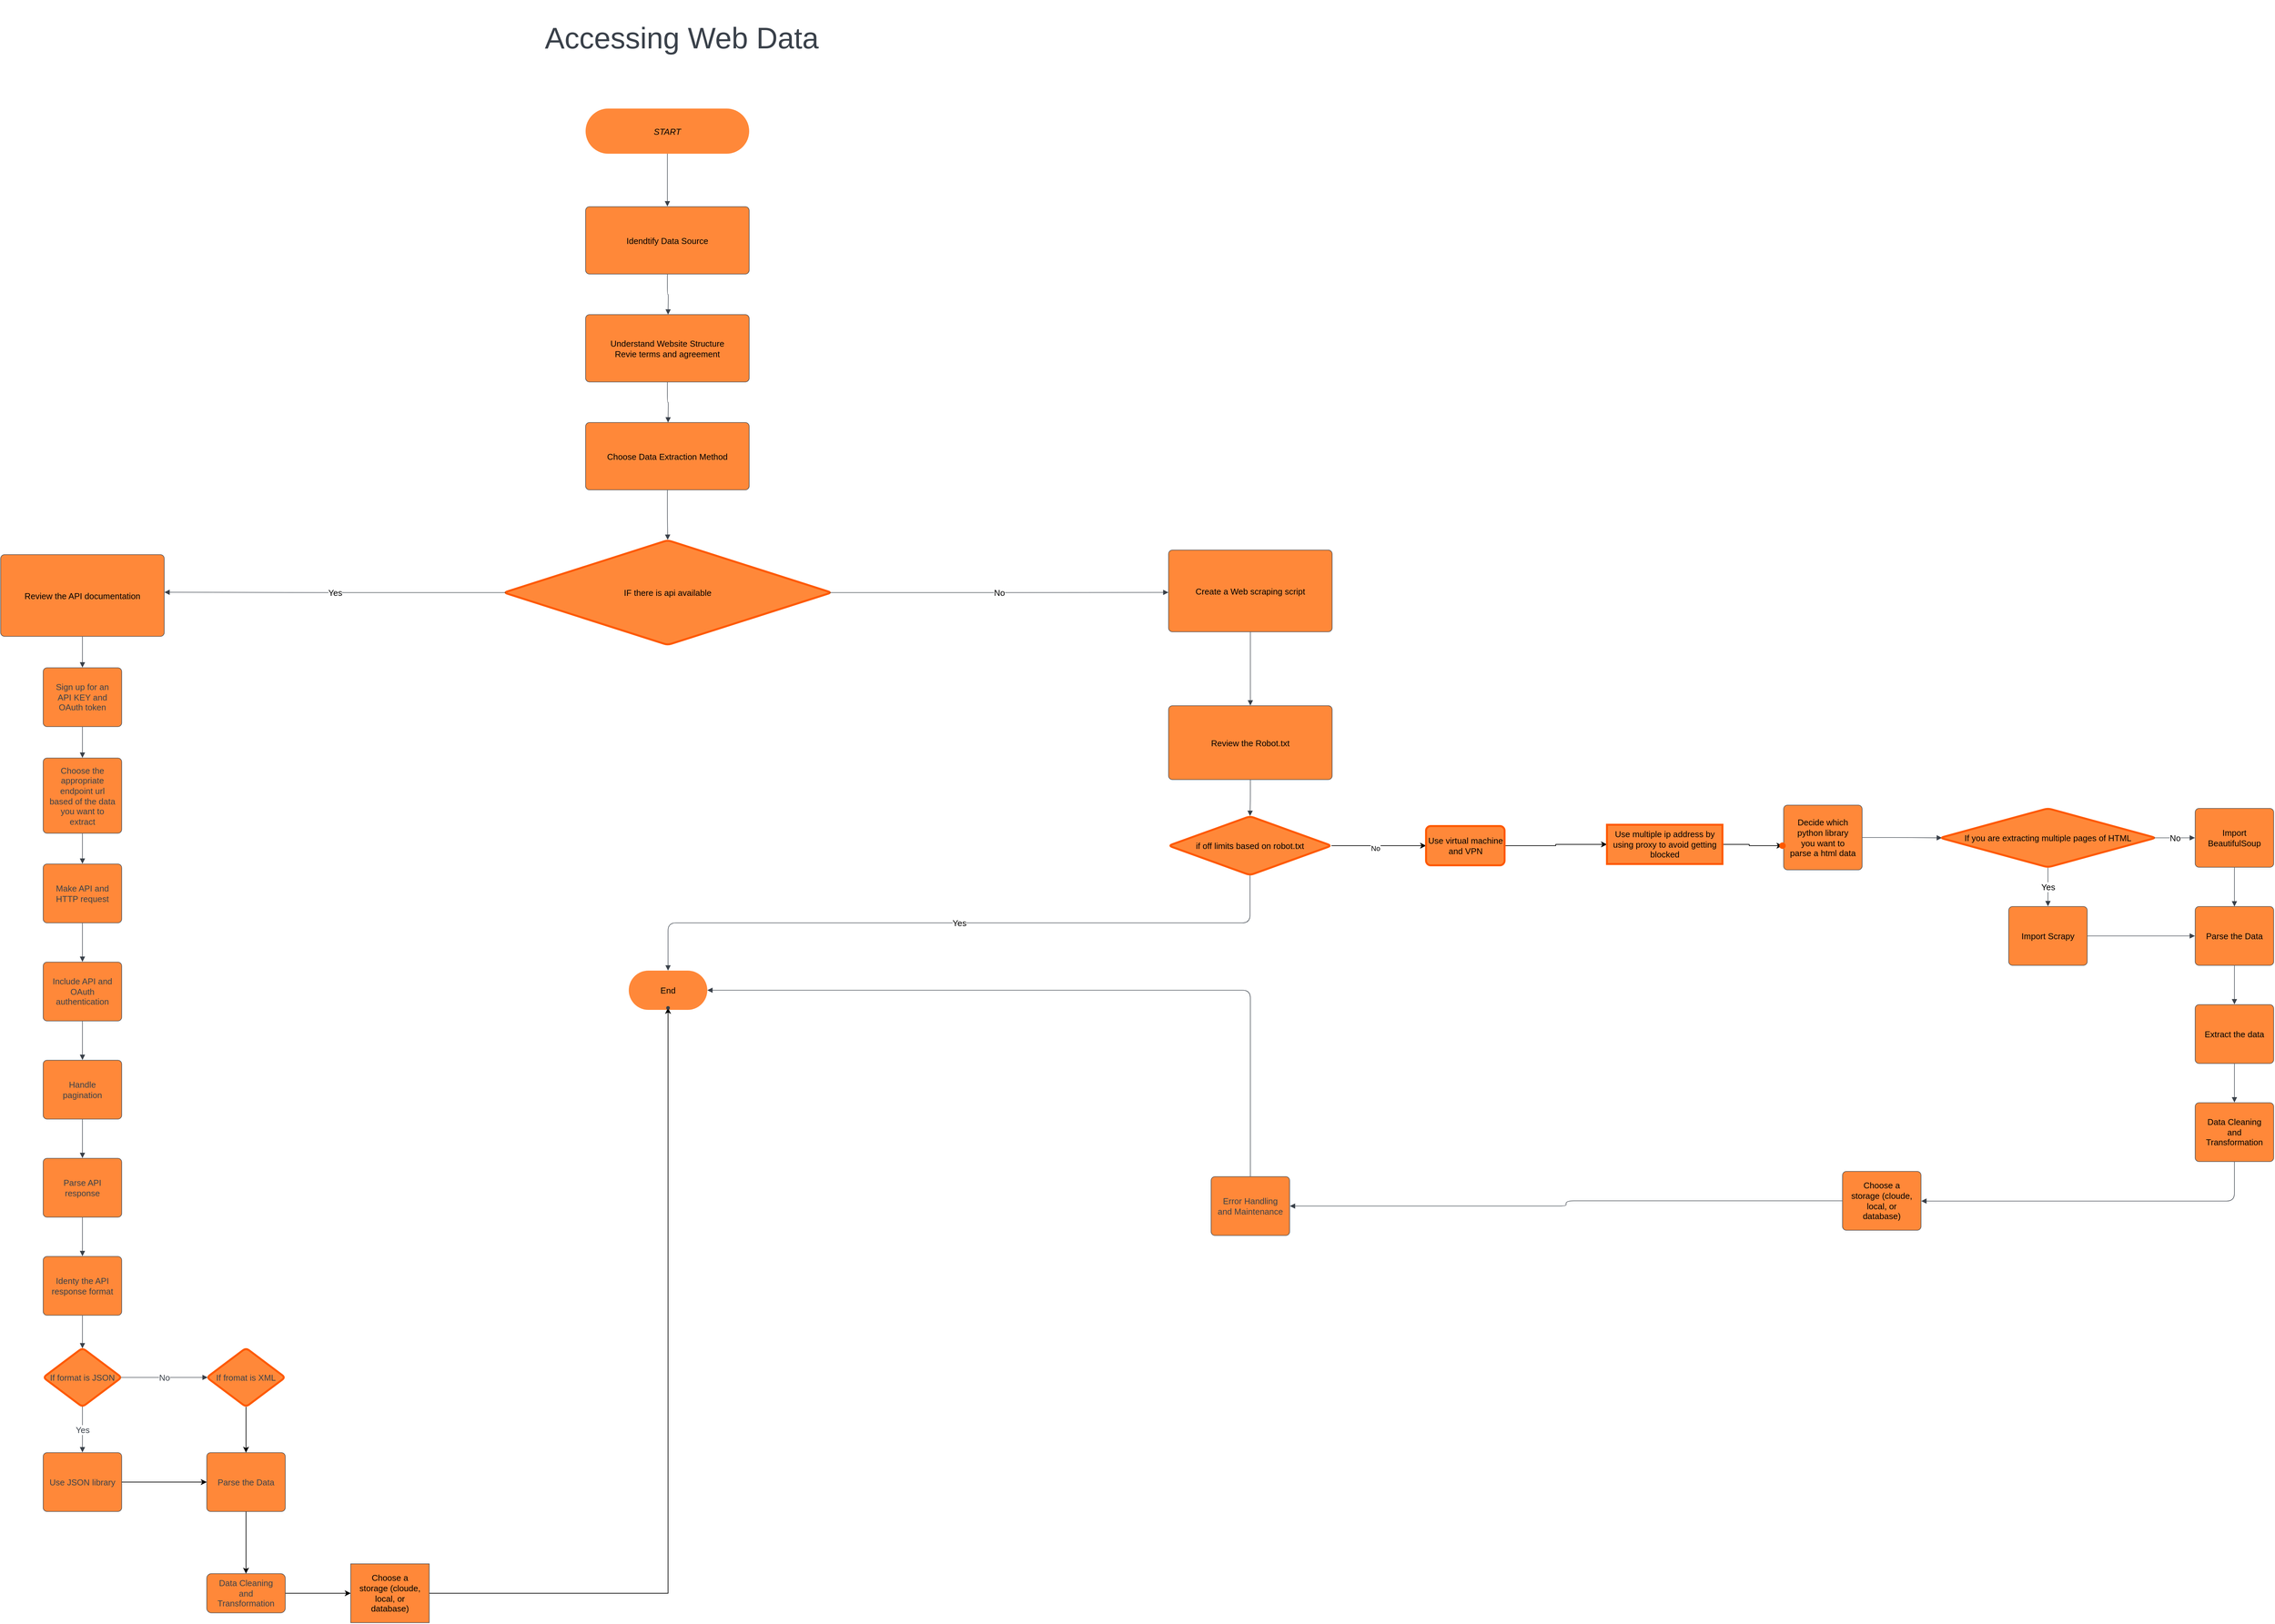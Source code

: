 <mxfile version="21.8.0" type="github">
  <diagram id="C5RBs43oDa-KdzZeNtuy" name="Page-1">
    <mxGraphModel dx="1192" dy="1054" grid="1" gridSize="10" guides="1" tooltips="1" connect="1" arrows="1" fold="1" page="1" pageScale="1" pageWidth="827" pageHeight="1169" math="0" shadow="0">
      <root>
        <mxCell id="WIyWlLk6GJQsqaUBKTNV-0" />
        <mxCell id="WIyWlLk6GJQsqaUBKTNV-1" parent="WIyWlLk6GJQsqaUBKTNV-0" />
        <mxCell id="YPAJ00U5DC5yymNkdexC-0" value="START" style="html=1;overflow=block;blockSpacing=1;whiteSpace=wrap;rounded=1;arcSize=50;fontSize=13;fontStyle=2;spacing=3.8;strokeOpacity=0;fillOpacity=100;fillColor=#ff8839;strokeWidth=0.8;lucidId=UD4v-y-CVdWv;" parent="WIyWlLk6GJQsqaUBKTNV-1" vertex="1">
          <mxGeometry x="2259" y="255" width="250" height="69" as="geometry" />
        </mxCell>
        <mxCell id="YPAJ00U5DC5yymNkdexC-1" value="IF there is api available" style="html=1;overflow=block;blockSpacing=1;whiteSpace=wrap;rhombus;fontSize=13;spacing=3.8;strokeColor=#fe5900;strokeOpacity=100;fillOpacity=100;rounded=1;absoluteArcSize=1;arcSize=12;fillColor=#ff8839;strokeWidth=3;lucidId=UD4vok0N7bXP;" parent="WIyWlLk6GJQsqaUBKTNV-1" vertex="1">
          <mxGeometry x="2134" y="915" width="501" height="160" as="geometry" />
        </mxCell>
        <mxCell id="YPAJ00U5DC5yymNkdexC-2" value="Review the API documentation" style="html=1;overflow=block;blockSpacing=1;whiteSpace=wrap;fontSize=13;align=center;spacing=9;strokeColor=#3a414a;strokeOpacity=100;fillOpacity=100;rounded=1;absoluteArcSize=1;arcSize=12;fillColor=#ff8839;strokeWidth=0.8;lucidId=UD4vnY-pEM6R;" parent="WIyWlLk6GJQsqaUBKTNV-1" vertex="1">
          <mxGeometry x="1365" y="937" width="250" height="125" as="geometry" />
        </mxCell>
        <mxCell id="YPAJ00U5DC5yymNkdexC-3" value="Review the Robot.txt" style="html=1;overflow=block;blockSpacing=1;whiteSpace=wrap;fontSize=13;align=center;spacing=9;strokeColor=#3a414a;strokeOpacity=100;fillOpacity=100;rounded=1;absoluteArcSize=1;arcSize=12;fillColor=#ff8839;strokeWidth=0.8;lucidId=UD4vlcaGc1t.;" parent="WIyWlLk6GJQsqaUBKTNV-1" vertex="1">
          <mxGeometry x="3150" y="1168" width="250" height="113" as="geometry" />
        </mxCell>
        <mxCell id="YPAJ00U5DC5yymNkdexC-4" value="Idendtify Data Source" style="html=1;overflow=block;blockSpacing=1;whiteSpace=wrap;fontSize=13;align=center;spacing=9;strokeColor=#3a414a;strokeOpacity=100;fillOpacity=100;rounded=1;absoluteArcSize=1;arcSize=12;fillColor=#ff8839;strokeWidth=0.8;lucidId=UD4vNZOyJ50J;" parent="WIyWlLk6GJQsqaUBKTNV-1" vertex="1">
          <mxGeometry x="2259" y="405" width="250" height="103" as="geometry" />
        </mxCell>
        <mxCell id="YPAJ00U5DC5yymNkdexC-5" value="" style="html=1;jettySize=18;whiteSpace=wrap;fontSize=13;strokeColor=#3a414a;strokeOpacity=100;strokeWidth=0.8;rounded=1;arcSize=24;edgeStyle=orthogonalEdgeStyle;startArrow=none;endArrow=block;endFill=1;exitX=0.5;exitY=1.004;exitPerimeter=0;lucidId=cM4vn01z1tLj;" parent="WIyWlLk6GJQsqaUBKTNV-1" source="YPAJ00U5DC5yymNkdexC-4" edge="1">
          <mxGeometry width="100" height="100" relative="1" as="geometry">
            <Array as="points" />
            <mxPoint x="2385" y="570" as="targetPoint" />
          </mxGeometry>
        </mxCell>
        <mxCell id="YPAJ00U5DC5yymNkdexC-6" value="Understand Website Structure&#xa;Revie terms and agreement" style="html=1;overflow=block;blockSpacing=1;whiteSpace=wrap;fontSize=13;align=center;spacing=9;strokeColor=#3a414a;strokeOpacity=100;fillOpacity=100;rounded=1;absoluteArcSize=1;arcSize=12;fillColor=#ff8839;strokeWidth=0.8;lucidId=rM4vN8dhTOsf;" parent="WIyWlLk6GJQsqaUBKTNV-1" vertex="1">
          <mxGeometry x="2259" y="570" width="250" height="103" as="geometry" />
        </mxCell>
        <mxCell id="YPAJ00U5DC5yymNkdexC-7" value="Choose Data Extraction Method" style="html=1;overflow=block;blockSpacing=1;whiteSpace=wrap;fontSize=13;align=center;spacing=9;strokeColor=#3a414a;strokeOpacity=100;fillOpacity=100;rounded=1;absoluteArcSize=1;arcSize=12;fillColor=#ff8839;strokeWidth=0.8;lucidId=8M4vth41n87X;" parent="WIyWlLk6GJQsqaUBKTNV-1" vertex="1">
          <mxGeometry x="2259" y="735" width="250" height="103" as="geometry" />
        </mxCell>
        <mxCell id="YPAJ00U5DC5yymNkdexC-8" value="" style="html=1;jettySize=18;whiteSpace=wrap;fontSize=13;strokeColor=#3a414a;strokeOpacity=100;strokeWidth=0.8;rounded=1;arcSize=24;edgeStyle=orthogonalEdgeStyle;startArrow=none;endArrow=block;endFill=1;exitX=0.5;exitY=1.004;exitPerimeter=0;lucidId=.M4vBnP4d3O8;" parent="WIyWlLk6GJQsqaUBKTNV-1" source="YPAJ00U5DC5yymNkdexC-6" edge="1">
          <mxGeometry width="100" height="100" relative="1" as="geometry">
            <Array as="points" />
            <mxPoint x="2385" y="735" as="targetPoint" />
          </mxGeometry>
        </mxCell>
        <mxCell id="YPAJ00U5DC5yymNkdexC-9" value="" style="html=1;jettySize=18;whiteSpace=wrap;fontSize=13;strokeColor=#3a414a;strokeOpacity=100;strokeWidth=0.8;rounded=1;arcSize=24;edgeStyle=orthogonalEdgeStyle;startArrow=none;endArrow=block;endFill=1;exitX=0.5;exitY=1.004;exitPerimeter=0;entryX=0.5;entryY=-0.004;entryPerimeter=0;lucidId=iO4vJHimhX0_;" parent="WIyWlLk6GJQsqaUBKTNV-1" source="YPAJ00U5DC5yymNkdexC-7" target="YPAJ00U5DC5yymNkdexC-1" edge="1">
          <mxGeometry width="100" height="100" relative="1" as="geometry">
            <Array as="points" />
          </mxGeometry>
        </mxCell>
        <mxCell id="YPAJ00U5DC5yymNkdexC-10" value="" style="html=1;jettySize=18;whiteSpace=wrap;fontSize=13;align=center;strokeColor=#3a414a;strokeOpacity=100;strokeWidth=0.8;rounded=1;arcSize=24;edgeStyle=orthogonalEdgeStyle;startArrow=none;endArrow=block;endFill=1;exitX=0.006;exitY=0.5;exitPerimeter=0;entryX=1.001;entryY=0.46;entryPerimeter=0;lucidId=oO4vOb-GPCb1;" parent="WIyWlLk6GJQsqaUBKTNV-1" source="YPAJ00U5DC5yymNkdexC-1" target="YPAJ00U5DC5yymNkdexC-2" edge="1">
          <mxGeometry width="100" height="100" relative="1" as="geometry">
            <Array as="points" />
          </mxGeometry>
        </mxCell>
        <mxCell id="YPAJ00U5DC5yymNkdexC-11" value="Yes" style="text;html=1;resizable=0;labelBackgroundColor=default;align=center;verticalAlign=middle;fontSize=13;" parent="YPAJ00U5DC5yymNkdexC-10" vertex="1">
          <mxGeometry relative="1" as="geometry" />
        </mxCell>
        <mxCell id="YPAJ00U5DC5yymNkdexC-12" value="Create a Web scraping script " style="html=1;overflow=block;blockSpacing=1;whiteSpace=wrap;fontSize=13;align=center;spacing=9;strokeColor=#3a414a;strokeOpacity=100;fillOpacity=100;rounded=1;absoluteArcSize=1;arcSize=12;fillColor=#ff8839;strokeWidth=0.8;lucidId=tQ4vTZhaL8Jm;" parent="WIyWlLk6GJQsqaUBKTNV-1" vertex="1">
          <mxGeometry x="3150" y="930" width="250" height="125" as="geometry" />
        </mxCell>
        <mxCell id="YPAJ00U5DC5yymNkdexC-13" value="" style="html=1;jettySize=18;whiteSpace=wrap;fontSize=13;align=center;strokeColor=#3a414a;strokeOpacity=100;strokeWidth=0.8;rounded=1;arcSize=24;edgeStyle=orthogonalEdgeStyle;startArrow=none;endArrow=block;endFill=1;exitX=0.994;exitY=0.5;exitPerimeter=0;entryX=-0.001;entryY=0.518;entryPerimeter=0;lucidId=wQ4vWZV5P_AP;" parent="WIyWlLk6GJQsqaUBKTNV-1" source="YPAJ00U5DC5yymNkdexC-1" target="YPAJ00U5DC5yymNkdexC-12" edge="1">
          <mxGeometry width="100" height="100" relative="1" as="geometry">
            <Array as="points" />
          </mxGeometry>
        </mxCell>
        <mxCell id="YPAJ00U5DC5yymNkdexC-14" value="No" style="text;html=1;resizable=0;labelBackgroundColor=default;align=center;verticalAlign=middle;fontSize=13;" parent="YPAJ00U5DC5yymNkdexC-13" vertex="1">
          <mxGeometry relative="1" as="geometry" />
        </mxCell>
        <mxCell id="YPAJ00U5DC5yymNkdexC-15" value="" style="html=1;jettySize=18;whiteSpace=wrap;fontSize=13;strokeColor=#3a414a;strokeOpacity=100;strokeWidth=0.8;rounded=1;arcSize=24;edgeStyle=orthogonalEdgeStyle;startArrow=none;endArrow=block;endFill=1;exitX=0.5;exitY=1.003;exitPerimeter=0;entryX=0.5;entryY=-0.003;entryPerimeter=0;lucidId=cX4vEydhsOwJ;" parent="WIyWlLk6GJQsqaUBKTNV-1" source="YPAJ00U5DC5yymNkdexC-12" target="YPAJ00U5DC5yymNkdexC-3" edge="1">
          <mxGeometry width="100" height="100" relative="1" as="geometry">
            <Array as="points" />
          </mxGeometry>
        </mxCell>
        <mxCell id="YPAJ00U5DC5yymNkdexC-16" value="" style="html=1;jettySize=18;whiteSpace=wrap;fontSize=13;strokeColor=#3a414a;strokeOpacity=100;strokeWidth=0.8;rounded=1;arcSize=24;edgeStyle=orthogonalEdgeStyle;startArrow=none;endArrow=block;endFill=1;exitX=0.5;exitY=1.003;exitPerimeter=0;entryX=0.5;entryY=-0.005;entryPerimeter=0;lucidId=lX4v.-wuGCIn;" parent="WIyWlLk6GJQsqaUBKTNV-1" source="YPAJ00U5DC5yymNkdexC-3" target="YPAJ00U5DC5yymNkdexC-17" edge="1">
          <mxGeometry width="100" height="100" relative="1" as="geometry">
            <Array as="points" />
          </mxGeometry>
        </mxCell>
        <mxCell id="nQDcOvDF0WUvTMdatSPh-1" value="" style="edgeStyle=orthogonalEdgeStyle;rounded=0;orthogonalLoop=1;jettySize=auto;html=1;" edge="1" parent="WIyWlLk6GJQsqaUBKTNV-1" source="YPAJ00U5DC5yymNkdexC-17" target="nQDcOvDF0WUvTMdatSPh-0">
          <mxGeometry relative="1" as="geometry" />
        </mxCell>
        <mxCell id="nQDcOvDF0WUvTMdatSPh-2" value="No" style="edgeLabel;html=1;align=center;verticalAlign=middle;resizable=0;points=[];" vertex="1" connectable="0" parent="nQDcOvDF0WUvTMdatSPh-1">
          <mxGeometry x="-0.058" y="-4" relative="1" as="geometry">
            <mxPoint x="-1" as="offset" />
          </mxGeometry>
        </mxCell>
        <mxCell id="YPAJ00U5DC5yymNkdexC-17" value="if off limits based on robot.txt" style="html=1;overflow=block;blockSpacing=1;whiteSpace=wrap;rhombus;fontSize=13;align=center;spacing=3.8;strokeColor=#fe5900;strokeOpacity=100;fillOpacity=100;rounded=1;absoluteArcSize=1;arcSize=12;fillColor=#ff8839;strokeWidth=3;lucidId=nX4vnV2R9Nqh;" parent="WIyWlLk6GJQsqaUBKTNV-1" vertex="1">
          <mxGeometry x="3150" y="1337" width="249" height="90" as="geometry" />
        </mxCell>
        <mxCell id="YPAJ00U5DC5yymNkdexC-18" value="" style="html=1;jettySize=18;whiteSpace=wrap;fontSize=13;align=center;strokeColor=#3a414a;strokeOpacity=100;strokeWidth=0.8;rounded=1;arcSize=24;edgeStyle=orthogonalEdgeStyle;startArrow=none;endArrow=block;endFill=1;exitX=0.5;exitY=1.005;exitPerimeter=0;entryX=0.5;entryY=0;entryPerimeter=0;lucidId=hY4vcKvLDwDS;" parent="WIyWlLk6GJQsqaUBKTNV-1" source="YPAJ00U5DC5yymNkdexC-17" target="YPAJ00U5DC5yymNkdexC-20" edge="1">
          <mxGeometry width="100" height="100" relative="1" as="geometry">
            <Array as="points" />
          </mxGeometry>
        </mxCell>
        <mxCell id="YPAJ00U5DC5yymNkdexC-19" value="Yes" style="text;html=1;resizable=0;labelBackgroundColor=default;align=center;verticalAlign=middle;fontSize=13;" parent="YPAJ00U5DC5yymNkdexC-18" vertex="1">
          <mxGeometry relative="1" as="geometry" />
        </mxCell>
        <mxCell id="YPAJ00U5DC5yymNkdexC-20" value="End" style="html=1;overflow=block;blockSpacing=1;whiteSpace=wrap;rounded=1;arcSize=50;fontSize=13;align=center;spacing=3.8;strokeOpacity=0;fillOpacity=100;fillColor=#ff8839;strokeWidth=0.8;lucidId=jY4vwtdOwZZj;" parent="WIyWlLk6GJQsqaUBKTNV-1" vertex="1">
          <mxGeometry x="2325" y="1573" width="120" height="60" as="geometry" />
        </mxCell>
        <mxCell id="YPAJ00U5DC5yymNkdexC-21" value="" style="html=1;jettySize=18;whiteSpace=wrap;fontSize=13;strokeColor=#3a414a;strokeOpacity=100;strokeWidth=0.8;rounded=1;arcSize=24;edgeStyle=orthogonalEdgeStyle;startArrow=none;endArrow=block;endFill=1;exitX=0.5;exitY=1;exitPerimeter=0;entryX=0.5;entryY=-0.004;entryPerimeter=0;lucidId=vY4v.RE2mQxG;" parent="WIyWlLk6GJQsqaUBKTNV-1" source="YPAJ00U5DC5yymNkdexC-0" target="YPAJ00U5DC5yymNkdexC-4" edge="1">
          <mxGeometry width="100" height="100" relative="1" as="geometry">
            <Array as="points" />
          </mxGeometry>
        </mxCell>
        <mxCell id="YPAJ00U5DC5yymNkdexC-24" value="Decide which python library you want to parse a html data" style="html=1;overflow=block;blockSpacing=1;whiteSpace=wrap;fontSize=13;align=center;spacing=9;strokeColor=#3a414a;strokeOpacity=100;fillOpacity=100;rounded=1;absoluteArcSize=1;arcSize=12;fillColor=#ff8839;strokeWidth=0.8;lucidId=FY4vSTdA6ev-;" parent="WIyWlLk6GJQsqaUBKTNV-1" vertex="1">
          <mxGeometry x="4090" y="1320" width="120" height="99" as="geometry" />
        </mxCell>
        <mxCell id="YPAJ00U5DC5yymNkdexC-25" value="" style="html=1;jettySize=18;whiteSpace=wrap;fontSize=13;strokeColor=#3a414a;strokeOpacity=100;strokeWidth=0.8;rounded=1;arcSize=24;edgeStyle=orthogonalEdgeStyle;startArrow=none;endArrow=block;endFill=1;exitX=1.003;exitY=0.5;exitPerimeter=0;entryX=0.009;entryY=0.5;entryPerimeter=0;lucidId=qZ4v9EPg7QoY;" parent="WIyWlLk6GJQsqaUBKTNV-1" source="YPAJ00U5DC5yymNkdexC-24" target="YPAJ00U5DC5yymNkdexC-26" edge="1">
          <mxGeometry width="100" height="100" relative="1" as="geometry">
            <Array as="points" />
          </mxGeometry>
        </mxCell>
        <mxCell id="YPAJ00U5DC5yymNkdexC-26" value="If you are extracting multiple pages of HTML" style="html=1;overflow=block;blockSpacing=1;whiteSpace=wrap;rhombus;fontSize=13;align=center;spacing=3.8;strokeColor=#fe5900;strokeOpacity=100;fillOpacity=100;rounded=1;absoluteArcSize=1;arcSize=12;fillColor=#ff8839;strokeWidth=3;lucidId=rZ4vFn00Kfkx;" parent="WIyWlLk6GJQsqaUBKTNV-1" vertex="1">
          <mxGeometry x="4329" y="1325" width="330" height="90" as="geometry" />
        </mxCell>
        <mxCell id="YPAJ00U5DC5yymNkdexC-27" value="" style="html=1;jettySize=18;whiteSpace=wrap;fontSize=13;align=center;strokeColor=#3a414a;strokeOpacity=100;strokeWidth=0.8;rounded=1;arcSize=24;edgeStyle=orthogonalEdgeStyle;startArrow=none;endArrow=block;endFill=1;exitX=0.5;exitY=1.008;exitPerimeter=0;entryX=0.5;entryY=-0.004;entryPerimeter=0;lucidId=v04v.lfmd3V-;" parent="WIyWlLk6GJQsqaUBKTNV-1" source="YPAJ00U5DC5yymNkdexC-26" target="YPAJ00U5DC5yymNkdexC-29" edge="1">
          <mxGeometry width="100" height="100" relative="1" as="geometry">
            <Array as="points" />
          </mxGeometry>
        </mxCell>
        <mxCell id="YPAJ00U5DC5yymNkdexC-28" value="Yes" style="text;html=1;resizable=0;labelBackgroundColor=default;align=center;verticalAlign=middle;fontSize=13;" parent="YPAJ00U5DC5yymNkdexC-27" vertex="1">
          <mxGeometry relative="1" as="geometry" />
        </mxCell>
        <mxCell id="YPAJ00U5DC5yymNkdexC-29" value="Import Scrapy" style="html=1;overflow=block;blockSpacing=1;whiteSpace=wrap;fontSize=13;align=center;spacing=9;strokeColor=#3a414a;strokeOpacity=100;fillOpacity=100;rounded=1;absoluteArcSize=1;arcSize=12;fillColor=#ff8839;strokeWidth=0.8;lucidId=w04vnt28cbo9;" parent="WIyWlLk6GJQsqaUBKTNV-1" vertex="1">
          <mxGeometry x="4434" y="1475" width="120" height="90" as="geometry" />
        </mxCell>
        <mxCell id="YPAJ00U5DC5yymNkdexC-30" value="" style="html=1;jettySize=18;whiteSpace=wrap;fontSize=13;align=center;strokeColor=#3a414a;strokeOpacity=100;strokeWidth=0.8;rounded=1;arcSize=24;edgeStyle=orthogonalEdgeStyle;startArrow=none;endArrow=block;endFill=1;exitX=0.991;exitY=0.5;exitPerimeter=0;entryX=-0.003;entryY=0.5;entryPerimeter=0;lucidId=E04vvI1ZSFrB;" parent="WIyWlLk6GJQsqaUBKTNV-1" source="YPAJ00U5DC5yymNkdexC-26" target="YPAJ00U5DC5yymNkdexC-32" edge="1">
          <mxGeometry width="100" height="100" relative="1" as="geometry">
            <Array as="points" />
          </mxGeometry>
        </mxCell>
        <mxCell id="YPAJ00U5DC5yymNkdexC-31" value="No" style="text;html=1;resizable=0;labelBackgroundColor=default;align=center;verticalAlign=middle;fontSize=13;" parent="YPAJ00U5DC5yymNkdexC-30" vertex="1">
          <mxGeometry relative="1" as="geometry" />
        </mxCell>
        <mxCell id="YPAJ00U5DC5yymNkdexC-32" value="Import BeautifulSoup" style="html=1;overflow=block;blockSpacing=1;whiteSpace=wrap;fontSize=13;align=center;spacing=9;strokeColor=#3a414a;strokeOpacity=100;fillOpacity=100;rounded=1;absoluteArcSize=1;arcSize=12;fillColor=#ff8839;strokeWidth=0.8;lucidId=F04vUWnyrBPS;" parent="WIyWlLk6GJQsqaUBKTNV-1" vertex="1">
          <mxGeometry x="4719" y="1325" width="120" height="90" as="geometry" />
        </mxCell>
        <mxCell id="YPAJ00U5DC5yymNkdexC-33" value="" style="html=1;jettySize=18;whiteSpace=wrap;fontSize=13;strokeColor=#3a414a;strokeOpacity=100;strokeWidth=0.8;rounded=1;arcSize=24;edgeStyle=orthogonalEdgeStyle;startArrow=none;endArrow=block;endFill=1;exitX=1.003;exitY=0.5;exitPerimeter=0;entryX=-0.003;entryY=0.5;entryPerimeter=0;lucidId=c24vb57xUf-P;" parent="WIyWlLk6GJQsqaUBKTNV-1" source="YPAJ00U5DC5yymNkdexC-29" target="YPAJ00U5DC5yymNkdexC-34" edge="1">
          <mxGeometry width="100" height="100" relative="1" as="geometry">
            <Array as="points" />
          </mxGeometry>
        </mxCell>
        <mxCell id="YPAJ00U5DC5yymNkdexC-34" value="Parse the Data" style="html=1;overflow=block;blockSpacing=1;whiteSpace=wrap;fontSize=13;align=center;spacing=9;strokeColor=#3a414a;strokeOpacity=100;fillOpacity=100;rounded=1;absoluteArcSize=1;arcSize=12;fillColor=#ff8839;strokeWidth=0.8;lucidId=d24vilPC88WG;" parent="WIyWlLk6GJQsqaUBKTNV-1" vertex="1">
          <mxGeometry x="4719" y="1475" width="120" height="90" as="geometry" />
        </mxCell>
        <mxCell id="YPAJ00U5DC5yymNkdexC-35" value="" style="html=1;jettySize=18;whiteSpace=wrap;fontSize=13;strokeColor=#3a414a;strokeOpacity=100;strokeWidth=0.8;rounded=1;arcSize=24;edgeStyle=orthogonalEdgeStyle;startArrow=none;endArrow=block;endFill=1;exitX=0.5;exitY=1.004;exitPerimeter=0;lucidId=p24vuC0euRQA;" parent="WIyWlLk6GJQsqaUBKTNV-1" source="YPAJ00U5DC5yymNkdexC-32" edge="1">
          <mxGeometry width="100" height="100" relative="1" as="geometry">
            <Array as="points" />
            <mxPoint x="4779" y="1475" as="targetPoint" />
          </mxGeometry>
        </mxCell>
        <mxCell id="YPAJ00U5DC5yymNkdexC-36" value="" style="html=1;jettySize=18;whiteSpace=wrap;fontSize=13;strokeColor=#3a414a;strokeOpacity=100;strokeWidth=0.8;rounded=1;arcSize=24;edgeStyle=orthogonalEdgeStyle;startArrow=none;endArrow=block;endFill=1;exitX=0.5;exitY=1.004;exitPerimeter=0;entryX=0.5;entryY=-0.004;entryPerimeter=0;lucidId=t24vmUq-G1QT;" parent="WIyWlLk6GJQsqaUBKTNV-1" source="YPAJ00U5DC5yymNkdexC-34" target="YPAJ00U5DC5yymNkdexC-37" edge="1">
          <mxGeometry width="100" height="100" relative="1" as="geometry">
            <Array as="points" />
          </mxGeometry>
        </mxCell>
        <mxCell id="YPAJ00U5DC5yymNkdexC-37" value="Extract the data" style="html=1;overflow=block;blockSpacing=1;whiteSpace=wrap;fontSize=13;align=center;spacing=9;strokeColor=#3a414a;strokeOpacity=100;fillOpacity=100;rounded=1;absoluteArcSize=1;arcSize=12;fillColor=#ff8839;strokeWidth=0.8;lucidId=u24v_ITXDrtm;" parent="WIyWlLk6GJQsqaUBKTNV-1" vertex="1">
          <mxGeometry x="4719" y="1625" width="120" height="90" as="geometry" />
        </mxCell>
        <mxCell id="YPAJ00U5DC5yymNkdexC-38" value="" style="html=1;jettySize=18;whiteSpace=wrap;fontSize=13;strokeColor=#3a414a;strokeOpacity=100;strokeWidth=0.8;rounded=1;arcSize=24;edgeStyle=orthogonalEdgeStyle;startArrow=none;endArrow=block;endFill=1;exitX=0.5;exitY=1.004;exitPerimeter=0;entryX=0.5;entryY=-0.004;entryPerimeter=0;lucidId=324vr.mPOHY5;" parent="WIyWlLk6GJQsqaUBKTNV-1" source="YPAJ00U5DC5yymNkdexC-37" target="YPAJ00U5DC5yymNkdexC-39" edge="1">
          <mxGeometry width="100" height="100" relative="1" as="geometry">
            <Array as="points" />
          </mxGeometry>
        </mxCell>
        <mxCell id="YPAJ00U5DC5yymNkdexC-39" value="Data Cleaning and Transformation" style="html=1;overflow=block;blockSpacing=1;whiteSpace=wrap;fontSize=13;align=center;spacing=9;strokeColor=#3a414a;strokeOpacity=100;fillOpacity=100;rounded=1;absoluteArcSize=1;arcSize=12;fillColor=#ff8839;strokeWidth=0.8;lucidId=424vvEleLKxo;" parent="WIyWlLk6GJQsqaUBKTNV-1" vertex="1">
          <mxGeometry x="4719" y="1775" width="120" height="90" as="geometry" />
        </mxCell>
        <mxCell id="YPAJ00U5DC5yymNkdexC-40" value="" style="html=1;jettySize=18;whiteSpace=wrap;fontSize=13;strokeColor=#3a414a;strokeOpacity=100;strokeWidth=0.8;rounded=1;arcSize=24;edgeStyle=orthogonalEdgeStyle;startArrow=none;endArrow=block;endFill=1;exitX=0.5;exitY=1.004;exitPerimeter=0;entryX=1.003;entryY=0.504;entryPerimeter=0;lucidId=h34v1NZxCZqs;" parent="WIyWlLk6GJQsqaUBKTNV-1" source="YPAJ00U5DC5yymNkdexC-39" target="YPAJ00U5DC5yymNkdexC-41" edge="1">
          <mxGeometry width="100" height="100" relative="1" as="geometry">
            <Array as="points" />
          </mxGeometry>
        </mxCell>
        <mxCell id="YPAJ00U5DC5yymNkdexC-41" value="Choose a storage (cloude, local, or database)" style="html=1;overflow=block;blockSpacing=1;whiteSpace=wrap;fontSize=13;align=center;spacing=9;strokeColor=#3a414a;strokeOpacity=100;fillOpacity=100;rounded=1;absoluteArcSize=1;arcSize=12;fillColor=#ff8839;strokeWidth=0.8;lucidId=i34v~ZcFMEs2;" parent="WIyWlLk6GJQsqaUBKTNV-1" vertex="1">
          <mxGeometry x="4180" y="1880" width="120" height="90" as="geometry" />
        </mxCell>
        <mxCell id="YPAJ00U5DC5yymNkdexC-42" value="Accessing Web Data" style="html=1;overflow=block;blockSpacing=1;whiteSpace=wrap;fontSize=45.2;fontColor=#3a414a;align=center;spacing=3.8;strokeOpacity=0;fillOpacity=0;rounded=1;absoluteArcSize=1;arcSize=12;fillColor=#ffffff;strokeWidth=0.8;lucidId=874vAziwmGy1;" parent="WIyWlLk6GJQsqaUBKTNV-1" vertex="1">
          <mxGeometry x="2134" y="90" width="544" height="116" as="geometry" />
        </mxCell>
        <mxCell id="YPAJ00U5DC5yymNkdexC-43" value="" style="html=1;jettySize=18;whiteSpace=wrap;fontSize=13;strokeColor=#3a414a;strokeOpacity=100;strokeWidth=0.8;rounded=1;arcSize=24;edgeStyle=orthogonalEdgeStyle;startArrow=none;endArrow=block;endFill=1;exitX=-0.003;exitY=0.5;exitPerimeter=0;entryX=1.003;entryY=0.5;entryPerimeter=0;lucidId=V84vMXTH-jlg;" parent="WIyWlLk6GJQsqaUBKTNV-1" source="YPAJ00U5DC5yymNkdexC-41" target="YPAJ00U5DC5yymNkdexC-44" edge="1">
          <mxGeometry width="100" height="100" relative="1" as="geometry">
            <Array as="points" />
          </mxGeometry>
        </mxCell>
        <mxCell id="YPAJ00U5DC5yymNkdexC-44" value="Error Handling and Maintenance" style="html=1;overflow=block;blockSpacing=1;whiteSpace=wrap;fontSize=13;fontColor=#3a414a;align=center;spacing=9;strokeColor=#3a414a;strokeOpacity=100;fillOpacity=100;rounded=1;absoluteArcSize=1;arcSize=12;fillColor=#ff8839;strokeWidth=0.8;lucidId=W84v_B23bdas;" parent="WIyWlLk6GJQsqaUBKTNV-1" vertex="1">
          <mxGeometry x="3215" y="1888" width="120" height="90" as="geometry" />
        </mxCell>
        <mxCell id="YPAJ00U5DC5yymNkdexC-45" value="" style="html=1;jettySize=18;whiteSpace=wrap;fontSize=13;strokeColor=#3a414a;strokeOpacity=100;strokeWidth=0.8;rounded=1;arcSize=24;edgeStyle=orthogonalEdgeStyle;startArrow=none;endArrow=block;endFill=1;exitX=0.5;exitY=-0.004;exitPerimeter=0;entryX=1;entryY=0.5;entryPerimeter=0;lucidId=z~4vx2D81xHD;" parent="WIyWlLk6GJQsqaUBKTNV-1" source="YPAJ00U5DC5yymNkdexC-44" target="YPAJ00U5DC5yymNkdexC-20" edge="1">
          <mxGeometry width="100" height="100" relative="1" as="geometry">
            <Array as="points" />
          </mxGeometry>
        </mxCell>
        <mxCell id="YPAJ00U5DC5yymNkdexC-46" value="" style="html=1;jettySize=18;whiteSpace=wrap;fontSize=13;strokeColor=#3a414a;strokeOpacity=100;strokeWidth=0.8;rounded=1;arcSize=24;edgeStyle=orthogonalEdgeStyle;startArrow=none;endArrow=block;endFill=1;exitX=0.5;exitY=1.003;exitPerimeter=0;entryX=0.5;entryY=-0.004;entryPerimeter=0;lucidId=kf5v0PwoUSlp;" parent="WIyWlLk6GJQsqaUBKTNV-1" source="YPAJ00U5DC5yymNkdexC-2" target="YPAJ00U5DC5yymNkdexC-47" edge="1">
          <mxGeometry width="100" height="100" relative="1" as="geometry">
            <Array as="points" />
          </mxGeometry>
        </mxCell>
        <mxCell id="YPAJ00U5DC5yymNkdexC-47" value="Sign up for an API KEY and OAuth token" style="html=1;overflow=block;blockSpacing=1;whiteSpace=wrap;fontSize=13;fontColor=#3a414a;align=center;spacing=9;strokeColor=#3a414a;strokeOpacity=100;fillOpacity=100;rounded=1;absoluteArcSize=1;arcSize=12;fillColor=#ff8839;strokeWidth=0.8;lucidId=kf5vwVKe2nc2;" parent="WIyWlLk6GJQsqaUBKTNV-1" vertex="1">
          <mxGeometry x="1430" y="1110" width="120" height="90" as="geometry" />
        </mxCell>
        <mxCell id="YPAJ00U5DC5yymNkdexC-48" value="" style="html=1;jettySize=18;whiteSpace=wrap;fontSize=13;strokeColor=#3a414a;strokeOpacity=100;strokeWidth=0.8;rounded=1;arcSize=24;edgeStyle=orthogonalEdgeStyle;startArrow=none;endArrow=block;endFill=1;exitX=0.5;exitY=1.004;exitPerimeter=0;entryX=0.5;entryY=-0.003;entryPerimeter=0;lucidId=ah5vB1JGGTMs;" parent="WIyWlLk6GJQsqaUBKTNV-1" source="YPAJ00U5DC5yymNkdexC-47" target="YPAJ00U5DC5yymNkdexC-49" edge="1">
          <mxGeometry width="100" height="100" relative="1" as="geometry">
            <Array as="points" />
          </mxGeometry>
        </mxCell>
        <mxCell id="YPAJ00U5DC5yymNkdexC-49" value="Choose the appropriate endpoint url based of the data you want to extract" style="html=1;overflow=block;blockSpacing=1;whiteSpace=wrap;fontSize=13;fontColor=#3a414a;align=center;spacing=9;strokeColor=#3a414a;strokeOpacity=100;fillOpacity=100;rounded=1;absoluteArcSize=1;arcSize=12;fillColor=#ff8839;strokeWidth=0.8;lucidId=bh5vxmuP9Kpa;" parent="WIyWlLk6GJQsqaUBKTNV-1" vertex="1">
          <mxGeometry x="1430" y="1248" width="120" height="115" as="geometry" />
        </mxCell>
        <mxCell id="YPAJ00U5DC5yymNkdexC-50" value="Make API and HTTP request" style="html=1;overflow=block;blockSpacing=1;whiteSpace=wrap;fontSize=13;fontColor=#3a414a;align=center;spacing=9;strokeColor=#3a414a;strokeOpacity=100;fillOpacity=100;rounded=1;absoluteArcSize=1;arcSize=12;fillColor=#ff8839;strokeWidth=0.8;lucidId=3n5vV1rD.9jo;" parent="WIyWlLk6GJQsqaUBKTNV-1" vertex="1">
          <mxGeometry x="1430" y="1410" width="120" height="90" as="geometry" />
        </mxCell>
        <mxCell id="YPAJ00U5DC5yymNkdexC-51" value="" style="html=1;jettySize=18;whiteSpace=wrap;fontSize=13;strokeColor=#3a414a;strokeOpacity=100;strokeWidth=0.8;rounded=1;arcSize=24;edgeStyle=orthogonalEdgeStyle;startArrow=none;endArrow=block;endFill=1;exitX=0.5;exitY=1.003;exitPerimeter=0;entryX=0.5;entryY=-0.004;entryPerimeter=0;lucidId=io5vReSKhJRP;" parent="WIyWlLk6GJQsqaUBKTNV-1" source="YPAJ00U5DC5yymNkdexC-49" target="YPAJ00U5DC5yymNkdexC-50" edge="1">
          <mxGeometry width="100" height="100" relative="1" as="geometry">
            <Array as="points" />
          </mxGeometry>
        </mxCell>
        <mxCell id="YPAJ00U5DC5yymNkdexC-52" value="" style="html=1;jettySize=18;whiteSpace=wrap;fontSize=13;strokeColor=#3a414a;strokeOpacity=100;strokeWidth=0.8;rounded=1;arcSize=24;edgeStyle=orthogonalEdgeStyle;startArrow=none;endArrow=block;endFill=1;exitX=0.5;exitY=1.004;exitPerimeter=0;entryX=0.5;entryY=-0.004;entryPerimeter=0;lucidId=Zo5vgDNCcrvp;" parent="WIyWlLk6GJQsqaUBKTNV-1" source="YPAJ00U5DC5yymNkdexC-50" target="YPAJ00U5DC5yymNkdexC-53" edge="1">
          <mxGeometry width="100" height="100" relative="1" as="geometry">
            <Array as="points" />
          </mxGeometry>
        </mxCell>
        <mxCell id="YPAJ00U5DC5yymNkdexC-53" value="Include API and OAuth authentication" style="html=1;overflow=block;blockSpacing=1;whiteSpace=wrap;fontSize=13;fontColor=#3a414a;align=center;spacing=9;strokeColor=#3a414a;strokeOpacity=100;fillOpacity=100;rounded=1;absoluteArcSize=1;arcSize=12;fillColor=#ff8839;strokeWidth=0.8;lucidId=0o5vs7QD1Vny;" parent="WIyWlLk6GJQsqaUBKTNV-1" vertex="1">
          <mxGeometry x="1430" y="1560" width="120" height="90" as="geometry" />
        </mxCell>
        <mxCell id="YPAJ00U5DC5yymNkdexC-54" value="" style="html=1;jettySize=18;whiteSpace=wrap;fontSize=13;strokeColor=#3a414a;strokeOpacity=100;strokeWidth=0.8;rounded=1;arcSize=24;edgeStyle=orthogonalEdgeStyle;startArrow=none;endArrow=block;endFill=1;exitX=0.5;exitY=1.004;exitPerimeter=0;entryX=0.5;entryY=-0.004;entryPerimeter=0;lucidId=cp5vNPftQ9X1;" parent="WIyWlLk6GJQsqaUBKTNV-1" source="YPAJ00U5DC5yymNkdexC-53" target="YPAJ00U5DC5yymNkdexC-55" edge="1">
          <mxGeometry width="100" height="100" relative="1" as="geometry">
            <Array as="points" />
          </mxGeometry>
        </mxCell>
        <mxCell id="YPAJ00U5DC5yymNkdexC-55" value="Handle pagination" style="html=1;overflow=block;blockSpacing=1;whiteSpace=wrap;fontSize=13;fontColor=#3a414a;align=center;spacing=9;strokeColor=#3a414a;strokeOpacity=100;fillOpacity=100;rounded=1;absoluteArcSize=1;arcSize=12;fillColor=#ff8839;strokeWidth=0.8;lucidId=dp5vTEftYeFo;" parent="WIyWlLk6GJQsqaUBKTNV-1" vertex="1">
          <mxGeometry x="1430" y="1710" width="120" height="90" as="geometry" />
        </mxCell>
        <mxCell id="YPAJ00U5DC5yymNkdexC-56" value="" style="html=1;jettySize=18;whiteSpace=wrap;fontSize=13;strokeColor=#3a414a;strokeOpacity=100;strokeWidth=0.8;rounded=1;arcSize=24;edgeStyle=orthogonalEdgeStyle;startArrow=none;endArrow=block;endFill=1;exitX=0.5;exitY=1.004;exitPerimeter=0;entryX=0.5;entryY=-0.004;entryPerimeter=0;lucidId=sp5v3j6ka3.c;" parent="WIyWlLk6GJQsqaUBKTNV-1" source="YPAJ00U5DC5yymNkdexC-55" target="YPAJ00U5DC5yymNkdexC-57" edge="1">
          <mxGeometry width="100" height="100" relative="1" as="geometry">
            <Array as="points" />
          </mxGeometry>
        </mxCell>
        <mxCell id="YPAJ00U5DC5yymNkdexC-57" value="Parse API response" style="html=1;overflow=block;blockSpacing=1;whiteSpace=wrap;fontSize=13;fontColor=#3a414a;align=center;spacing=9;strokeColor=#3a414a;strokeOpacity=100;fillOpacity=100;rounded=1;absoluteArcSize=1;arcSize=12;fillColor=#ff8839;strokeWidth=0.8;lucidId=xp5vUU_3USfF;" parent="WIyWlLk6GJQsqaUBKTNV-1" vertex="1">
          <mxGeometry x="1430" y="1860" width="120" height="90" as="geometry" />
        </mxCell>
        <mxCell id="YPAJ00U5DC5yymNkdexC-58" value="" style="html=1;jettySize=18;whiteSpace=wrap;fontSize=13;strokeColor=#3a414a;strokeOpacity=100;strokeWidth=0.8;rounded=1;arcSize=24;edgeStyle=orthogonalEdgeStyle;startArrow=none;endArrow=block;endFill=1;exitX=0.5;exitY=1.004;exitPerimeter=0;entryX=0.5;entryY=-0.004;entryPerimeter=0;lucidId=Rp5vwYbvhmi7;" parent="WIyWlLk6GJQsqaUBKTNV-1" source="YPAJ00U5DC5yymNkdexC-57" target="YPAJ00U5DC5yymNkdexC-59" edge="1">
          <mxGeometry width="100" height="100" relative="1" as="geometry">
            <Array as="points" />
          </mxGeometry>
        </mxCell>
        <mxCell id="YPAJ00U5DC5yymNkdexC-59" value="Identy the API response format" style="html=1;overflow=block;blockSpacing=1;whiteSpace=wrap;fontSize=13;fontColor=#3a414a;align=center;spacing=9;strokeColor=#3a414a;strokeOpacity=100;fillOpacity=100;rounded=1;absoluteArcSize=1;arcSize=12;fillColor=#ff8839;strokeWidth=0.8;lucidId=Sp5v-~6secou;" parent="WIyWlLk6GJQsqaUBKTNV-1" vertex="1">
          <mxGeometry x="1430" y="2010" width="120" height="90" as="geometry" />
        </mxCell>
        <mxCell id="YPAJ00U5DC5yymNkdexC-60" value="" style="html=1;jettySize=18;whiteSpace=wrap;fontSize=13;strokeColor=#3a414a;strokeOpacity=100;strokeWidth=0.8;rounded=1;arcSize=24;edgeStyle=orthogonalEdgeStyle;startArrow=none;endArrow=block;endFill=1;exitX=0.5;exitY=1.004;exitPerimeter=0;entryX=0.5;entryY=0.006;entryPerimeter=0;lucidId=qq5vi7KRvG65;" parent="WIyWlLk6GJQsqaUBKTNV-1" source="YPAJ00U5DC5yymNkdexC-59" target="YPAJ00U5DC5yymNkdexC-61" edge="1">
          <mxGeometry width="100" height="100" relative="1" as="geometry">
            <Array as="points" />
          </mxGeometry>
        </mxCell>
        <mxCell id="YPAJ00U5DC5yymNkdexC-61" value="If format is JSON" style="html=1;overflow=block;blockSpacing=1;whiteSpace=wrap;rhombus;fontSize=13;fontColor=#3a414a;align=center;spacing=3.8;strokeColor=#fe5900;strokeOpacity=100;fillOpacity=100;rounded=1;absoluteArcSize=1;arcSize=12;fillColor=#ff8839;strokeWidth=3;lucidId=rq5vetFuTSZt;" parent="WIyWlLk6GJQsqaUBKTNV-1" vertex="1">
          <mxGeometry x="1430" y="2150" width="120" height="90" as="geometry" />
        </mxCell>
        <mxCell id="YPAJ00U5DC5yymNkdexC-62" value="" style="html=1;jettySize=18;whiteSpace=wrap;fontSize=13;fontColor=#3a414a;align=center;strokeColor=#3a414a;strokeOpacity=100;strokeWidth=0.8;rounded=1;arcSize=24;edgeStyle=orthogonalEdgeStyle;startArrow=none;endArrow=block;endFill=1;exitX=0.5;exitY=0.994;exitPerimeter=0;entryX=0.5;entryY=-0.004;entryPerimeter=0;lucidId=Jq5vDIwSORba;" parent="WIyWlLk6GJQsqaUBKTNV-1" source="YPAJ00U5DC5yymNkdexC-61" target="YPAJ00U5DC5yymNkdexC-64" edge="1">
          <mxGeometry width="100" height="100" relative="1" as="geometry">
            <Array as="points" />
          </mxGeometry>
        </mxCell>
        <mxCell id="YPAJ00U5DC5yymNkdexC-63" value="Yes" style="text;html=1;resizable=0;labelBackgroundColor=default;align=center;verticalAlign=middle;fontColor=#3a414a;fontSize=13;" parent="YPAJ00U5DC5yymNkdexC-62" vertex="1">
          <mxGeometry relative="1" as="geometry" />
        </mxCell>
        <mxCell id="YPAJ00U5DC5yymNkdexC-137" value="" style="edgeStyle=orthogonalEdgeStyle;rounded=0;orthogonalLoop=1;jettySize=auto;html=1;" parent="WIyWlLk6GJQsqaUBKTNV-1" source="YPAJ00U5DC5yymNkdexC-64" target="YPAJ00U5DC5yymNkdexC-136" edge="1">
          <mxGeometry relative="1" as="geometry" />
        </mxCell>
        <mxCell id="YPAJ00U5DC5yymNkdexC-64" value="Use JSON library" style="html=1;overflow=block;blockSpacing=1;whiteSpace=wrap;fontSize=13;fontColor=#3a414a;align=center;spacing=9;strokeColor=#3a414a;strokeOpacity=100;fillOpacity=100;rounded=1;absoluteArcSize=1;arcSize=12;fillColor=#ff8839;strokeWidth=0.8;lucidId=Kq5vjW7crcPY;" parent="WIyWlLk6GJQsqaUBKTNV-1" vertex="1">
          <mxGeometry x="1430" y="2310" width="120" height="90" as="geometry" />
        </mxCell>
        <mxCell id="YPAJ00U5DC5yymNkdexC-65" value="" style="html=1;jettySize=18;whiteSpace=wrap;fontSize=13;fontColor=#3a414a;align=center;strokeColor=#3a414a;strokeOpacity=100;strokeWidth=0.8;rounded=1;arcSize=24;edgeStyle=orthogonalEdgeStyle;startArrow=none;endArrow=block;endFill=1;exitX=0.988;exitY=0.5;exitPerimeter=0;entryX=0.012;entryY=0.5;entryPerimeter=0;lucidId=8q5vf3rUcGce;" parent="WIyWlLk6GJQsqaUBKTNV-1" source="YPAJ00U5DC5yymNkdexC-61" target="YPAJ00U5DC5yymNkdexC-67" edge="1">
          <mxGeometry width="100" height="100" relative="1" as="geometry">
            <Array as="points" />
          </mxGeometry>
        </mxCell>
        <mxCell id="YPAJ00U5DC5yymNkdexC-66" value="No" style="text;html=1;resizable=0;labelBackgroundColor=default;align=center;verticalAlign=middle;fontColor=#3a414a;fontSize=13;" parent="YPAJ00U5DC5yymNkdexC-65" vertex="1">
          <mxGeometry relative="1" as="geometry" />
        </mxCell>
        <mxCell id="YPAJ00U5DC5yymNkdexC-138" value="" style="edgeStyle=orthogonalEdgeStyle;rounded=0;orthogonalLoop=1;jettySize=auto;html=1;" parent="WIyWlLk6GJQsqaUBKTNV-1" source="YPAJ00U5DC5yymNkdexC-67" target="YPAJ00U5DC5yymNkdexC-136" edge="1">
          <mxGeometry relative="1" as="geometry" />
        </mxCell>
        <mxCell id="YPAJ00U5DC5yymNkdexC-67" value="If fromat is XML" style="html=1;overflow=block;blockSpacing=1;whiteSpace=wrap;rhombus;fontSize=13;fontColor=#3a414a;align=center;spacing=3.8;strokeColor=#fe5900;strokeOpacity=100;fillOpacity=100;rounded=1;absoluteArcSize=1;arcSize=12;fillColor=#ff8839;strokeWidth=3;lucidId=9q5v4Y7ey52W;" parent="WIyWlLk6GJQsqaUBKTNV-1" vertex="1">
          <mxGeometry x="1680" y="2150" width="120" height="90" as="geometry" />
        </mxCell>
        <mxCell id="YPAJ00U5DC5yymNkdexC-140" value="" style="edgeStyle=orthogonalEdgeStyle;rounded=0;orthogonalLoop=1;jettySize=auto;html=1;" parent="WIyWlLk6GJQsqaUBKTNV-1" source="YPAJ00U5DC5yymNkdexC-136" target="YPAJ00U5DC5yymNkdexC-139" edge="1">
          <mxGeometry relative="1" as="geometry" />
        </mxCell>
        <mxCell id="YPAJ00U5DC5yymNkdexC-136" value="Parse the Data" style="html=1;overflow=block;blockSpacing=1;whiteSpace=wrap;fontSize=13;fontColor=#3a414a;align=center;spacing=9;strokeColor=#3a414a;strokeOpacity=100;fillOpacity=100;rounded=1;absoluteArcSize=1;arcSize=12;fillColor=#ff8839;strokeWidth=0.8;lucidId=Kq5vjW7crcPY;" parent="WIyWlLk6GJQsqaUBKTNV-1" vertex="1">
          <mxGeometry x="1680" y="2310" width="120" height="90" as="geometry" />
        </mxCell>
        <mxCell id="YPAJ00U5DC5yymNkdexC-142" value="" style="edgeStyle=orthogonalEdgeStyle;rounded=0;orthogonalLoop=1;jettySize=auto;html=1;" parent="WIyWlLk6GJQsqaUBKTNV-1" source="YPAJ00U5DC5yymNkdexC-139" target="YPAJ00U5DC5yymNkdexC-141" edge="1">
          <mxGeometry relative="1" as="geometry" />
        </mxCell>
        <mxCell id="YPAJ00U5DC5yymNkdexC-139" value="Data Cleaning and Transformation" style="whiteSpace=wrap;html=1;fontSize=13;fillColor=#ff8839;strokeColor=#3a414a;fontColor=#3a414a;spacing=9;rounded=1;arcSize=12;strokeWidth=0.8;" parent="WIyWlLk6GJQsqaUBKTNV-1" vertex="1">
          <mxGeometry x="1680" y="2495" width="120" height="60" as="geometry" />
        </mxCell>
        <mxCell id="YPAJ00U5DC5yymNkdexC-144" value="" style="edgeStyle=orthogonalEdgeStyle;rounded=0;orthogonalLoop=1;jettySize=auto;html=1;" parent="WIyWlLk6GJQsqaUBKTNV-1" source="YPAJ00U5DC5yymNkdexC-141" target="YPAJ00U5DC5yymNkdexC-143" edge="1">
          <mxGeometry relative="1" as="geometry" />
        </mxCell>
        <mxCell id="YPAJ00U5DC5yymNkdexC-141" value="Choose a storage (cloude, local, or database)" style="html=1;overflow=block;blockSpacing=1;whiteSpace=wrap;fontSize=13;align=center;spacing=9;strokeColor=#3a414a;strokeOpacity=100;fillOpacity=100;rounded=1;absoluteArcSize=1;arcSize=0;fillColor=#ff8839;strokeWidth=0.8;lucidId=i34v~ZcFMEs2;" parent="WIyWlLk6GJQsqaUBKTNV-1" vertex="1">
          <mxGeometry x="1900" y="2480" width="120" height="90" as="geometry" />
        </mxCell>
        <mxCell id="YPAJ00U5DC5yymNkdexC-143" value="" style="shape=waypoint;sketch=0;size=6;pointerEvents=1;points=[];fillColor=#ff8839;resizable=0;rotatable=0;perimeter=centerPerimeter;snapToPoint=1;fontSize=13;strokeColor=#3a414a;spacing=9;rounded=1;arcSize=0;strokeWidth=0.8;" parent="WIyWlLk6GJQsqaUBKTNV-1" vertex="1">
          <mxGeometry x="2375" y="1620" width="20" height="20" as="geometry" />
        </mxCell>
        <mxCell id="nQDcOvDF0WUvTMdatSPh-4" value="" style="edgeStyle=orthogonalEdgeStyle;rounded=0;orthogonalLoop=1;jettySize=auto;html=1;" edge="1" parent="WIyWlLk6GJQsqaUBKTNV-1" source="nQDcOvDF0WUvTMdatSPh-0" target="nQDcOvDF0WUvTMdatSPh-3">
          <mxGeometry relative="1" as="geometry" />
        </mxCell>
        <mxCell id="nQDcOvDF0WUvTMdatSPh-0" value="Use virtual machine and VPN" style="whiteSpace=wrap;html=1;fontSize=13;fillColor=#ff8839;strokeColor=#fe5900;spacing=3.8;rounded=1;arcSize=12;strokeWidth=3;" vertex="1" parent="WIyWlLk6GJQsqaUBKTNV-1">
          <mxGeometry x="3543.5" y="1352" width="120" height="60" as="geometry" />
        </mxCell>
        <mxCell id="nQDcOvDF0WUvTMdatSPh-9" value="" style="edgeStyle=orthogonalEdgeStyle;rounded=0;orthogonalLoop=1;jettySize=auto;html=1;" edge="1" parent="WIyWlLk6GJQsqaUBKTNV-1" source="nQDcOvDF0WUvTMdatSPh-3" target="nQDcOvDF0WUvTMdatSPh-8">
          <mxGeometry relative="1" as="geometry" />
        </mxCell>
        <mxCell id="nQDcOvDF0WUvTMdatSPh-3" value="Use multiple ip address by using proxy to avoid getting blocked" style="whiteSpace=wrap;html=1;fontSize=13;fillColor=#ff8839;strokeColor=#fe5900;spacing=3.8;rounded=1;arcSize=0;strokeWidth=3;" vertex="1" parent="WIyWlLk6GJQsqaUBKTNV-1">
          <mxGeometry x="3820" y="1350" width="176.5" height="60" as="geometry" />
        </mxCell>
        <mxCell id="nQDcOvDF0WUvTMdatSPh-8" value="" style="shape=waypoint;sketch=0;size=6;pointerEvents=1;points=[];fillColor=#ff8839;resizable=0;rotatable=0;perimeter=centerPerimeter;snapToPoint=1;fontSize=13;strokeColor=#fe5900;spacing=3.8;rounded=1;arcSize=0;strokeWidth=3;" vertex="1" parent="WIyWlLk6GJQsqaUBKTNV-1">
          <mxGeometry x="4078.25" y="1372" width="20" height="20" as="geometry" />
        </mxCell>
      </root>
    </mxGraphModel>
  </diagram>
</mxfile>
